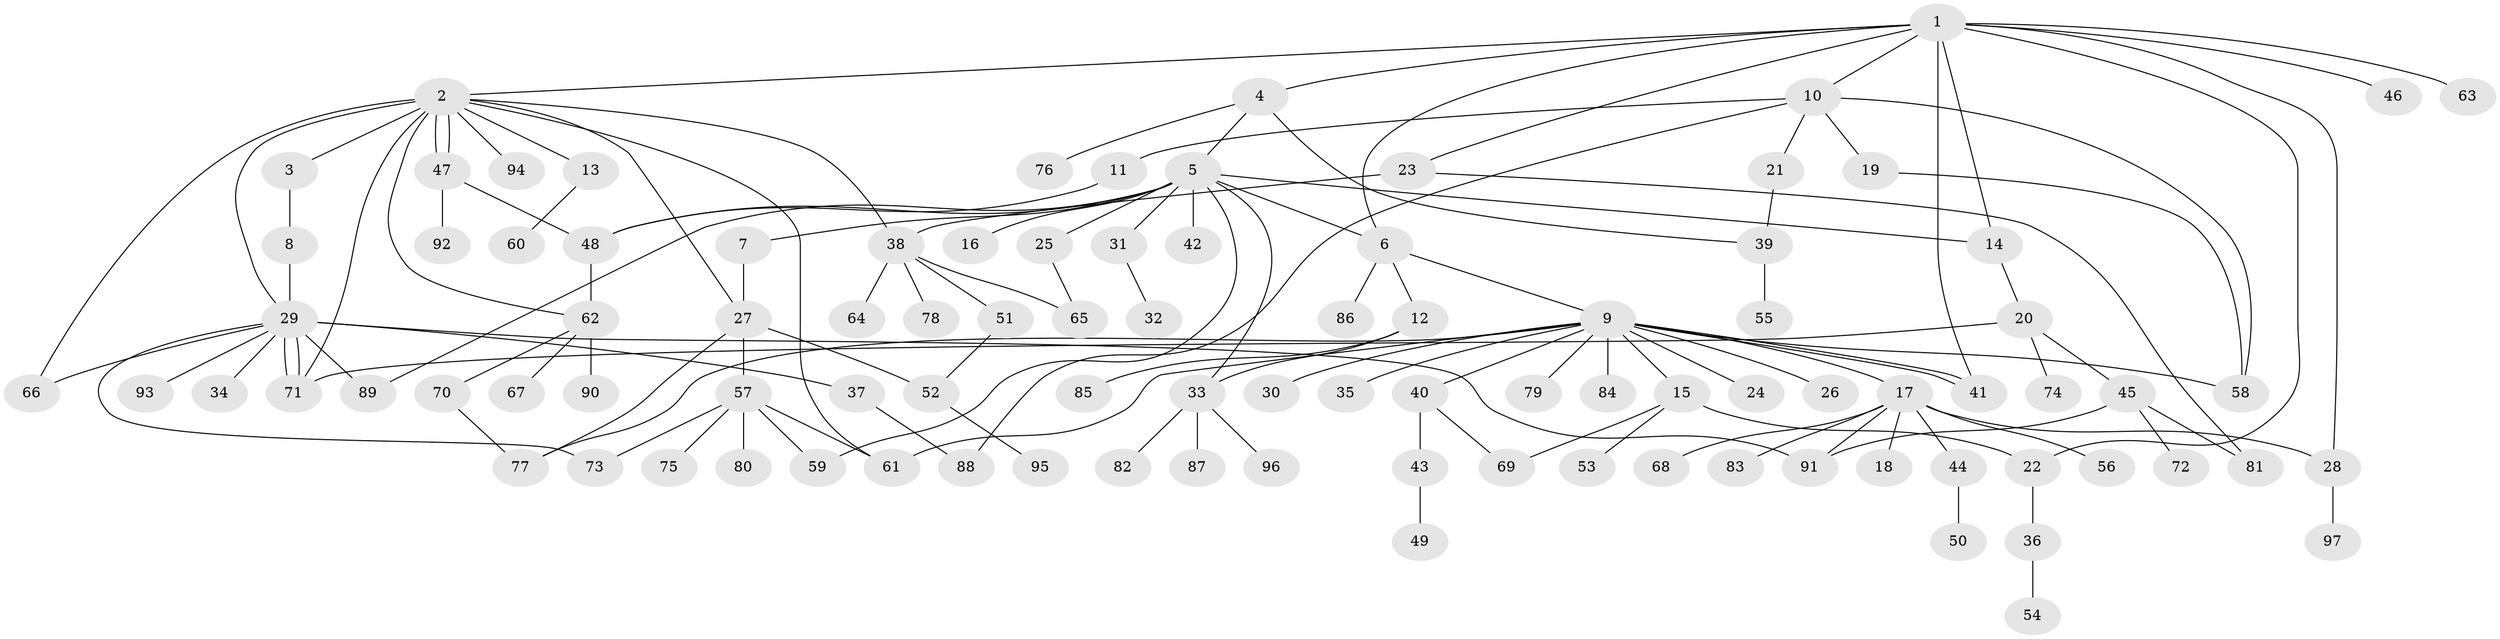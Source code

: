 // Generated by graph-tools (version 1.1) at 2025/01/03/09/25 03:01:42]
// undirected, 97 vertices, 131 edges
graph export_dot {
graph [start="1"]
  node [color=gray90,style=filled];
  1;
  2;
  3;
  4;
  5;
  6;
  7;
  8;
  9;
  10;
  11;
  12;
  13;
  14;
  15;
  16;
  17;
  18;
  19;
  20;
  21;
  22;
  23;
  24;
  25;
  26;
  27;
  28;
  29;
  30;
  31;
  32;
  33;
  34;
  35;
  36;
  37;
  38;
  39;
  40;
  41;
  42;
  43;
  44;
  45;
  46;
  47;
  48;
  49;
  50;
  51;
  52;
  53;
  54;
  55;
  56;
  57;
  58;
  59;
  60;
  61;
  62;
  63;
  64;
  65;
  66;
  67;
  68;
  69;
  70;
  71;
  72;
  73;
  74;
  75;
  76;
  77;
  78;
  79;
  80;
  81;
  82;
  83;
  84;
  85;
  86;
  87;
  88;
  89;
  90;
  91;
  92;
  93;
  94;
  95;
  96;
  97;
  1 -- 2;
  1 -- 4;
  1 -- 6;
  1 -- 10;
  1 -- 14;
  1 -- 22;
  1 -- 23;
  1 -- 28;
  1 -- 41;
  1 -- 46;
  1 -- 63;
  2 -- 3;
  2 -- 13;
  2 -- 27;
  2 -- 29;
  2 -- 38;
  2 -- 47;
  2 -- 47;
  2 -- 61;
  2 -- 62;
  2 -- 66;
  2 -- 71;
  2 -- 94;
  3 -- 8;
  4 -- 5;
  4 -- 39;
  4 -- 76;
  5 -- 6;
  5 -- 7;
  5 -- 14;
  5 -- 16;
  5 -- 25;
  5 -- 31;
  5 -- 33;
  5 -- 42;
  5 -- 48;
  5 -- 59;
  5 -- 89;
  6 -- 9;
  6 -- 12;
  6 -- 86;
  7 -- 27;
  8 -- 29;
  9 -- 15;
  9 -- 17;
  9 -- 24;
  9 -- 26;
  9 -- 30;
  9 -- 35;
  9 -- 40;
  9 -- 41;
  9 -- 41;
  9 -- 58;
  9 -- 61;
  9 -- 77;
  9 -- 79;
  9 -- 84;
  10 -- 11;
  10 -- 19;
  10 -- 21;
  10 -- 58;
  10 -- 88;
  11 -- 48;
  12 -- 33;
  12 -- 85;
  13 -- 60;
  14 -- 20;
  15 -- 22;
  15 -- 53;
  15 -- 69;
  17 -- 18;
  17 -- 28;
  17 -- 44;
  17 -- 56;
  17 -- 68;
  17 -- 83;
  17 -- 91;
  19 -- 58;
  20 -- 45;
  20 -- 71;
  20 -- 74;
  21 -- 39;
  22 -- 36;
  23 -- 38;
  23 -- 81;
  25 -- 65;
  27 -- 52;
  27 -- 57;
  27 -- 77;
  28 -- 97;
  29 -- 34;
  29 -- 37;
  29 -- 66;
  29 -- 71;
  29 -- 71;
  29 -- 73;
  29 -- 89;
  29 -- 91;
  29 -- 93;
  31 -- 32;
  33 -- 82;
  33 -- 87;
  33 -- 96;
  36 -- 54;
  37 -- 88;
  38 -- 51;
  38 -- 64;
  38 -- 65;
  38 -- 78;
  39 -- 55;
  40 -- 43;
  40 -- 69;
  43 -- 49;
  44 -- 50;
  45 -- 72;
  45 -- 81;
  45 -- 91;
  47 -- 48;
  47 -- 92;
  48 -- 62;
  51 -- 52;
  52 -- 95;
  57 -- 59;
  57 -- 61;
  57 -- 73;
  57 -- 75;
  57 -- 80;
  62 -- 67;
  62 -- 70;
  62 -- 90;
  70 -- 77;
}
